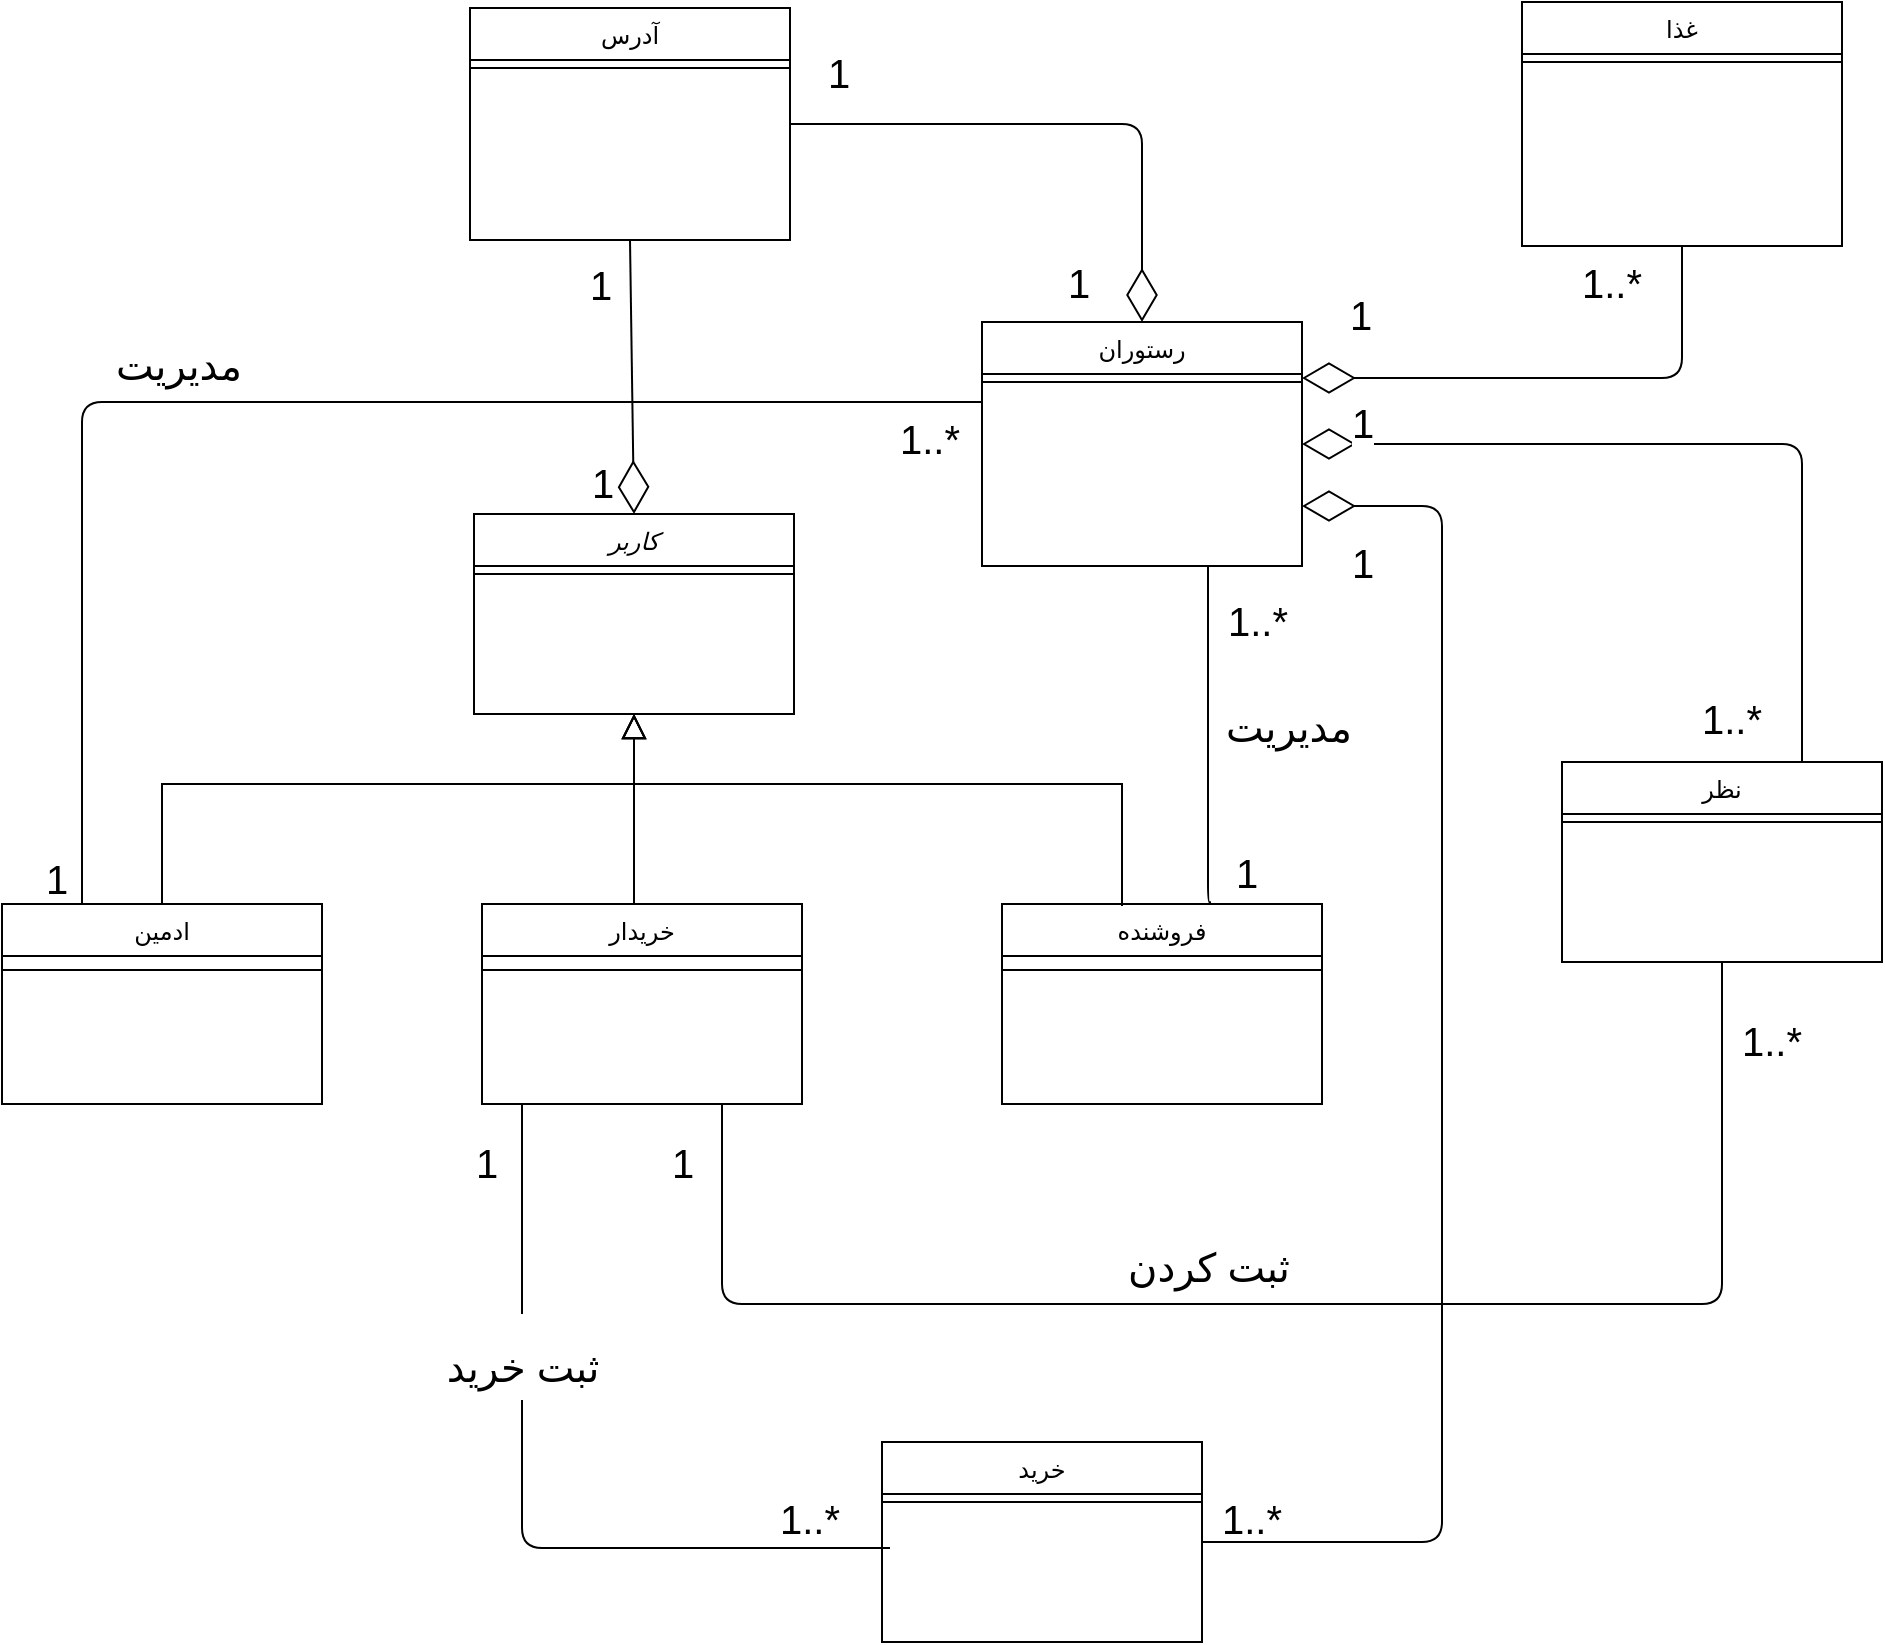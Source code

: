 <mxfile version="14.1.1" type="github">
  <diagram id="C5RBs43oDa-KdzZeNtuy" name="Page-1">
    <mxGraphModel dx="2595" dy="1450" grid="1" gridSize="20" guides="1" tooltips="1" connect="1" arrows="1" fold="1" page="1" pageScale="1" pageWidth="1200" pageHeight="1000" math="0" shadow="0">
      <root>
        <mxCell id="WIyWlLk6GJQsqaUBKTNV-0" />
        <mxCell id="WIyWlLk6GJQsqaUBKTNV-1" parent="WIyWlLk6GJQsqaUBKTNV-0" />
        <mxCell id="zkfFHV4jXpPFQw0GAbJ--6" value="فروشنده" style="swimlane;fontStyle=0;align=center;verticalAlign=top;childLayout=stackLayout;horizontal=1;startSize=26;horizontalStack=0;resizeParent=1;resizeLast=0;collapsible=1;marginBottom=0;rounded=0;shadow=0;strokeWidth=1;" parent="WIyWlLk6GJQsqaUBKTNV-1" vertex="1">
          <mxGeometry x="630" y="541" width="160" height="100" as="geometry">
            <mxRectangle x="130" y="380" width="160" height="26" as="alternateBounds" />
          </mxGeometry>
        </mxCell>
        <mxCell id="zkfFHV4jXpPFQw0GAbJ--9" value="" style="line;html=1;strokeWidth=1;align=left;verticalAlign=middle;spacingTop=-1;spacingLeft=3;spacingRight=3;rotatable=0;labelPosition=right;points=[];portConstraint=eastwest;" parent="zkfFHV4jXpPFQw0GAbJ--6" vertex="1">
          <mxGeometry y="26" width="160" height="14" as="geometry" />
        </mxCell>
        <mxCell id="zkfFHV4jXpPFQw0GAbJ--13" value="خریدار" style="swimlane;fontStyle=0;align=center;verticalAlign=top;childLayout=stackLayout;horizontal=1;startSize=26;horizontalStack=0;resizeParent=1;resizeLast=0;collapsible=1;marginBottom=0;rounded=0;shadow=0;strokeWidth=1;" parent="WIyWlLk6GJQsqaUBKTNV-1" vertex="1">
          <mxGeometry x="370" y="541" width="160" height="100" as="geometry">
            <mxRectangle x="340" y="380" width="170" height="26" as="alternateBounds" />
          </mxGeometry>
        </mxCell>
        <mxCell id="zkfFHV4jXpPFQw0GAbJ--15" value="" style="line;html=1;strokeWidth=1;align=left;verticalAlign=middle;spacingTop=-1;spacingLeft=3;spacingRight=3;rotatable=0;labelPosition=right;points=[];portConstraint=eastwest;" parent="zkfFHV4jXpPFQw0GAbJ--13" vertex="1">
          <mxGeometry y="26" width="160" height="14" as="geometry" />
        </mxCell>
        <mxCell id="zkfFHV4jXpPFQw0GAbJ--17" value="ادمین&#xa;" style="swimlane;fontStyle=0;align=center;verticalAlign=top;childLayout=stackLayout;horizontal=1;startSize=26;horizontalStack=0;resizeParent=1;resizeLast=0;collapsible=1;marginBottom=0;rounded=0;shadow=0;strokeWidth=1;" parent="WIyWlLk6GJQsqaUBKTNV-1" vertex="1">
          <mxGeometry x="130" y="541" width="160" height="100" as="geometry">
            <mxRectangle x="550" y="140" width="160" height="26" as="alternateBounds" />
          </mxGeometry>
        </mxCell>
        <mxCell id="zkfFHV4jXpPFQw0GAbJ--23" value="" style="line;html=1;strokeWidth=1;align=left;verticalAlign=middle;spacingTop=-1;spacingLeft=3;spacingRight=3;rotatable=0;labelPosition=right;points=[];portConstraint=eastwest;" parent="zkfFHV4jXpPFQw0GAbJ--17" vertex="1">
          <mxGeometry y="26" width="160" height="14" as="geometry" />
        </mxCell>
        <mxCell id="yiejE2Crp5BbZ_o_QNIk-0" value="خرید" style="swimlane;fontStyle=0;align=center;verticalAlign=top;childLayout=stackLayout;horizontal=1;startSize=26;horizontalStack=0;resizeParent=1;resizeLast=0;collapsible=1;marginBottom=0;rounded=0;shadow=0;strokeWidth=1;" parent="WIyWlLk6GJQsqaUBKTNV-1" vertex="1">
          <mxGeometry x="570" y="810" width="160" height="100" as="geometry">
            <mxRectangle x="340" y="380" width="170" height="26" as="alternateBounds" />
          </mxGeometry>
        </mxCell>
        <mxCell id="yiejE2Crp5BbZ_o_QNIk-2" value="" style="line;html=1;strokeWidth=1;align=left;verticalAlign=middle;spacingTop=-1;spacingLeft=3;spacingRight=3;rotatable=0;labelPosition=right;points=[];portConstraint=eastwest;" parent="yiejE2Crp5BbZ_o_QNIk-0" vertex="1">
          <mxGeometry y="26" width="160" height="8" as="geometry" />
        </mxCell>
        <mxCell id="yiejE2Crp5BbZ_o_QNIk-9" value="نظر" style="swimlane;fontStyle=0;align=center;verticalAlign=top;childLayout=stackLayout;horizontal=1;startSize=26;horizontalStack=0;resizeParent=1;resizeLast=0;collapsible=1;marginBottom=0;rounded=0;shadow=0;strokeWidth=1;" parent="WIyWlLk6GJQsqaUBKTNV-1" vertex="1">
          <mxGeometry x="910" y="470" width="160" height="100" as="geometry">
            <mxRectangle x="340" y="380" width="170" height="26" as="alternateBounds" />
          </mxGeometry>
        </mxCell>
        <mxCell id="yiejE2Crp5BbZ_o_QNIk-11" value="" style="line;html=1;strokeWidth=1;align=left;verticalAlign=middle;spacingTop=-1;spacingLeft=3;spacingRight=3;rotatable=0;labelPosition=right;points=[];portConstraint=eastwest;" parent="yiejE2Crp5BbZ_o_QNIk-9" vertex="1">
          <mxGeometry y="26" width="160" height="8" as="geometry" />
        </mxCell>
        <mxCell id="yiejE2Crp5BbZ_o_QNIk-12" value="آدرس" style="swimlane;fontStyle=0;align=center;verticalAlign=top;childLayout=stackLayout;horizontal=1;startSize=26;horizontalStack=0;resizeParent=1;resizeLast=0;collapsible=1;marginBottom=0;rounded=0;shadow=0;strokeWidth=1;" parent="WIyWlLk6GJQsqaUBKTNV-1" vertex="1">
          <mxGeometry x="364" y="93" width="160" height="116" as="geometry">
            <mxRectangle x="334" y="540" width="170" height="26" as="alternateBounds" />
          </mxGeometry>
        </mxCell>
        <mxCell id="yiejE2Crp5BbZ_o_QNIk-14" value="" style="line;html=1;strokeWidth=1;align=left;verticalAlign=middle;spacingTop=-1;spacingLeft=3;spacingRight=3;rotatable=0;labelPosition=right;points=[];portConstraint=eastwest;" parent="yiejE2Crp5BbZ_o_QNIk-12" vertex="1">
          <mxGeometry y="26" width="160" height="8" as="geometry" />
        </mxCell>
        <mxCell id="yiejE2Crp5BbZ_o_QNIk-18" value="غذا" style="swimlane;fontStyle=0;align=center;verticalAlign=top;childLayout=stackLayout;horizontal=1;startSize=26;horizontalStack=0;resizeParent=1;resizeLast=0;collapsible=1;marginBottom=0;rounded=0;shadow=0;strokeWidth=1;" parent="WIyWlLk6GJQsqaUBKTNV-1" vertex="1">
          <mxGeometry x="890" y="90" width="160" height="122" as="geometry">
            <mxRectangle x="860" y="480" width="170" height="26" as="alternateBounds" />
          </mxGeometry>
        </mxCell>
        <mxCell id="yiejE2Crp5BbZ_o_QNIk-20" value="" style="line;html=1;strokeWidth=1;align=left;verticalAlign=middle;spacingTop=-1;spacingLeft=3;spacingRight=3;rotatable=0;labelPosition=right;points=[];portConstraint=eastwest;" parent="yiejE2Crp5BbZ_o_QNIk-18" vertex="1">
          <mxGeometry y="26" width="160" height="8" as="geometry" />
        </mxCell>
        <mxCell id="yiejE2Crp5BbZ_o_QNIk-24" value="کاربر" style="swimlane;fontStyle=2;align=center;verticalAlign=top;childLayout=stackLayout;horizontal=1;startSize=26;horizontalStack=0;resizeParent=1;resizeLast=0;collapsible=1;marginBottom=0;rounded=0;shadow=0;strokeWidth=1;" parent="WIyWlLk6GJQsqaUBKTNV-1" vertex="1">
          <mxGeometry x="366" y="346" width="160" height="100" as="geometry">
            <mxRectangle x="230" y="140" width="160" height="26" as="alternateBounds" />
          </mxGeometry>
        </mxCell>
        <mxCell id="yiejE2Crp5BbZ_o_QNIk-26" value="" style="line;html=1;strokeWidth=1;align=left;verticalAlign=middle;spacingTop=-1;spacingLeft=3;spacingRight=3;rotatable=0;labelPosition=right;points=[];portConstraint=eastwest;" parent="yiejE2Crp5BbZ_o_QNIk-24" vertex="1">
          <mxGeometry y="26" width="160" height="8" as="geometry" />
        </mxCell>
        <mxCell id="yiejE2Crp5BbZ_o_QNIk-31" value="" style="endArrow=block;endSize=10;endFill=0;shadow=0;strokeWidth=1;rounded=0;edgeStyle=elbowEdgeStyle;elbow=vertical;exitX=0.375;exitY=0.01;exitDx=0;exitDy=0;entryX=0.5;entryY=1;entryDx=0;entryDy=0;exitPerimeter=0;" parent="WIyWlLk6GJQsqaUBKTNV-1" source="zkfFHV4jXpPFQw0GAbJ--6" target="yiejE2Crp5BbZ_o_QNIk-24" edge="1">
          <mxGeometry width="160" relative="1" as="geometry">
            <mxPoint x="586" y="548" as="sourcePoint" />
            <mxPoint x="476" y="446" as="targetPoint" />
            <Array as="points">
              <mxPoint x="566" y="481" />
              <mxPoint x="446" y="501" />
            </Array>
          </mxGeometry>
        </mxCell>
        <mxCell id="yiejE2Crp5BbZ_o_QNIk-33" value="" style="endArrow=block;endSize=10;endFill=0;shadow=0;strokeWidth=1;rounded=0;edgeStyle=elbowEdgeStyle;elbow=vertical;entryX=0.5;entryY=1;entryDx=0;entryDy=0;" parent="WIyWlLk6GJQsqaUBKTNV-1" source="zkfFHV4jXpPFQw0GAbJ--13" edge="1">
          <mxGeometry width="160" relative="1" as="geometry">
            <mxPoint x="710" y="541" as="sourcePoint" />
            <mxPoint x="446" y="446" as="targetPoint" />
            <Array as="points">
              <mxPoint x="446" y="521" />
            </Array>
          </mxGeometry>
        </mxCell>
        <mxCell id="yiejE2Crp5BbZ_o_QNIk-35" value="" style="endArrow=block;endSize=10;endFill=0;shadow=0;strokeWidth=1;rounded=0;edgeStyle=elbowEdgeStyle;elbow=vertical;entryX=0.5;entryY=1;entryDx=0;entryDy=0;exitX=0.5;exitY=0;exitDx=0;exitDy=0;" parent="WIyWlLk6GJQsqaUBKTNV-1" source="zkfFHV4jXpPFQw0GAbJ--17" edge="1">
          <mxGeometry width="160" relative="1" as="geometry">
            <mxPoint x="446" y="541" as="sourcePoint" />
            <mxPoint x="446" y="446" as="targetPoint" />
            <Array as="points">
              <mxPoint x="426" y="481" />
              <mxPoint x="446" y="521" />
            </Array>
          </mxGeometry>
        </mxCell>
        <mxCell id="yiejE2Crp5BbZ_o_QNIk-38" value="رستوران" style="swimlane;fontStyle=0;align=center;verticalAlign=top;childLayout=stackLayout;horizontal=1;startSize=26;horizontalStack=0;resizeParent=1;resizeLast=0;collapsible=1;marginBottom=0;rounded=0;shadow=0;strokeWidth=1;" parent="WIyWlLk6GJQsqaUBKTNV-1" vertex="1">
          <mxGeometry x="620" y="250" width="160" height="122" as="geometry">
            <mxRectangle x="340" y="380" width="170" height="26" as="alternateBounds" />
          </mxGeometry>
        </mxCell>
        <mxCell id="yiejE2Crp5BbZ_o_QNIk-40" value="" style="line;html=1;strokeWidth=1;align=left;verticalAlign=middle;spacingTop=-1;spacingLeft=3;spacingRight=3;rotatable=0;labelPosition=right;points=[];portConstraint=eastwest;" parent="yiejE2Crp5BbZ_o_QNIk-38" vertex="1">
          <mxGeometry y="26" width="160" height="8" as="geometry" />
        </mxCell>
        <mxCell id="yiejE2Crp5BbZ_o_QNIk-44" value="" style="endArrow=diamondThin;endFill=0;endSize=24;html=1;fontSize=36;exitX=0.5;exitY=1;exitDx=0;exitDy=0;entryX=0.5;entryY=0;entryDx=0;entryDy=0;" parent="WIyWlLk6GJQsqaUBKTNV-1" source="yiejE2Crp5BbZ_o_QNIk-12" target="yiejE2Crp5BbZ_o_QNIk-24" edge="1">
          <mxGeometry width="160" relative="1" as="geometry">
            <mxPoint x="310" y="310.5" as="sourcePoint" />
            <mxPoint x="470" y="310.5" as="targetPoint" />
          </mxGeometry>
        </mxCell>
        <mxCell id="yiejE2Crp5BbZ_o_QNIk-45" value="" style="endArrow=diamondThin;endFill=0;endSize=24;html=1;fontSize=36;exitX=1;exitY=0.5;exitDx=0;exitDy=0;entryX=0.5;entryY=0;entryDx=0;entryDy=0;" parent="WIyWlLk6GJQsqaUBKTNV-1" target="yiejE2Crp5BbZ_o_QNIk-38" edge="1" source="yiejE2Crp5BbZ_o_QNIk-12">
          <mxGeometry width="160" relative="1" as="geometry">
            <mxPoint x="526.08" y="208.006" as="sourcePoint" />
            <mxPoint x="446" y="346" as="targetPoint" />
            <Array as="points">
              <mxPoint x="700" y="151" />
            </Array>
          </mxGeometry>
        </mxCell>
        <mxCell id="yiejE2Crp5BbZ_o_QNIk-47" value="&lt;font style=&quot;font-size: 20px&quot;&gt;مدیریت&lt;/font&gt;" style="verticalAlign=bottom;html=1;endArrow=none;edgeStyle=orthogonalEdgeStyle;fontSize=36;exitX=0.653;exitY=-0.009;exitDx=0;exitDy=0;exitPerimeter=0;" parent="WIyWlLk6GJQsqaUBKTNV-1" source="zkfFHV4jXpPFQw0GAbJ--6" edge="1">
          <mxGeometry x="-0.17" y="-40" relative="1" as="geometry">
            <mxPoint x="735.08" y="543.6" as="sourcePoint" />
            <mxPoint x="733" y="372" as="targetPoint" />
            <Array as="points">
              <mxPoint x="733" y="540" />
            </Array>
            <mxPoint as="offset" />
          </mxGeometry>
        </mxCell>
        <mxCell id="yiejE2Crp5BbZ_o_QNIk-48" value="&lt;font style=&quot;font-size: 20px&quot;&gt;1&lt;/font&gt;" style="resizable=0;html=1;align=left;verticalAlign=top;labelBackgroundColor=none;fontSize=10" parent="yiejE2Crp5BbZ_o_QNIk-47" connectable="0" vertex="1">
          <mxGeometry x="-1" relative="1" as="geometry">
            <mxPoint x="11" y="-33" as="offset" />
          </mxGeometry>
        </mxCell>
        <mxCell id="yiejE2Crp5BbZ_o_QNIk-50" value="&lt;font style=&quot;font-size: 20px&quot;&gt;&amp;nbsp;1..*&lt;/font&gt;" style="resizable=0;html=1;align=right;verticalAlign=top;labelBackgroundColor=none;fontSize=10" parent="yiejE2Crp5BbZ_o_QNIk-47" connectable="0" vertex="1">
          <mxGeometry x="0.9" relative="1" as="geometry">
            <mxPoint x="40" as="offset" />
          </mxGeometry>
        </mxCell>
        <mxCell id="yiejE2Crp5BbZ_o_QNIk-59" value="" style="endArrow=diamondThin;endFill=0;endSize=24;html=1;fontSize=36;exitX=0.75;exitY=0;exitDx=0;exitDy=0;strokeWidth=1;entryX=1;entryY=0.5;entryDx=0;entryDy=0;" parent="WIyWlLk6GJQsqaUBKTNV-1" source="yiejE2Crp5BbZ_o_QNIk-9" edge="1" target="yiejE2Crp5BbZ_o_QNIk-38">
          <mxGeometry width="160" relative="1" as="geometry">
            <mxPoint x="990" y="356" as="sourcePoint" />
            <mxPoint x="778.08" y="302.988" as="targetPoint" />
            <Array as="points">
              <mxPoint x="1030" y="311" />
            </Array>
          </mxGeometry>
        </mxCell>
        <mxCell id="yiejE2Crp5BbZ_o_QNIk-60" value="&lt;font style=&quot;font-size: 20px&quot;&gt;&lt;font style=&quot;font-size: 20px&quot;&gt;ثبت کردن&lt;/font&gt;&lt;br&gt;&lt;/font&gt;" style="verticalAlign=bottom;html=1;endArrow=none;edgeStyle=orthogonalEdgeStyle;fontSize=36;entryX=0.5;entryY=1;entryDx=0;entryDy=0;strokeWidth=1;" parent="WIyWlLk6GJQsqaUBKTNV-1" target="yiejE2Crp5BbZ_o_QNIk-9" edge="1">
          <mxGeometry x="-0.112" relative="1" as="geometry">
            <mxPoint x="490" y="641" as="sourcePoint" />
            <mxPoint x="857" y="570" as="targetPoint" />
            <Array as="points">
              <mxPoint x="490" y="641" />
              <mxPoint x="490" y="741" />
              <mxPoint x="990" y="741" />
            </Array>
            <mxPoint as="offset" />
          </mxGeometry>
        </mxCell>
        <mxCell id="yiejE2Crp5BbZ_o_QNIk-63" value="" style="endArrow=diamondThin;endFill=0;endSize=24;html=1;fontSize=36;exitX=0.5;exitY=1;exitDx=0;exitDy=0;entryX=1;entryY=0.077;entryDx=0;entryDy=0;entryPerimeter=0;" parent="WIyWlLk6GJQsqaUBKTNV-1" source="yiejE2Crp5BbZ_o_QNIk-18" edge="1">
          <mxGeometry width="160" relative="1" as="geometry">
            <mxPoint x="750" y="130" as="sourcePoint" />
            <mxPoint x="780" y="278.002" as="targetPoint" />
            <Array as="points">
              <mxPoint x="970" y="278" />
            </Array>
          </mxGeometry>
        </mxCell>
        <mxCell id="yiejE2Crp5BbZ_o_QNIk-67" value="1" style="edgeLabel;html=1;align=center;verticalAlign=middle;resizable=0;points=[];fontSize=20;" parent="WIyWlLk6GJQsqaUBKTNV-1" vertex="1" connectable="0">
          <mxGeometry x="809.999" y="209.001" as="geometry">
            <mxPoint x="-381" y="22" as="offset" />
          </mxGeometry>
        </mxCell>
        <mxCell id="yiejE2Crp5BbZ_o_QNIk-69" value="1" style="edgeLabel;html=1;align=center;verticalAlign=middle;resizable=0;points=[];fontSize=20;" parent="WIyWlLk6GJQsqaUBKTNV-1" vertex="1" connectable="0">
          <mxGeometry x="430" y="330" as="geometry" />
        </mxCell>
        <mxCell id="yiejE2Crp5BbZ_o_QNIk-71" value="1" style="edgeLabel;html=1;align=center;verticalAlign=middle;resizable=0;points=[];fontSize=20;" parent="WIyWlLk6GJQsqaUBKTNV-1" vertex="1" connectable="0">
          <mxGeometry x="670" y="230" as="geometry">
            <mxPoint x="-2" as="offset" />
          </mxGeometry>
        </mxCell>
        <mxCell id="yiejE2Crp5BbZ_o_QNIk-72" value="1" style="edgeLabel;html=1;align=center;verticalAlign=middle;resizable=0;points=[];fontSize=20;" parent="WIyWlLk6GJQsqaUBKTNV-1" vertex="1" connectable="0">
          <mxGeometry x="810" y="250" as="geometry">
            <mxPoint x="-1" y="-4" as="offset" />
          </mxGeometry>
        </mxCell>
        <mxCell id="yiejE2Crp5BbZ_o_QNIk-73" value="&lt;font style=&quot;font-size: 20px&quot;&gt;&amp;nbsp;1..*&lt;/font&gt;" style="resizable=0;html=1;align=right;verticalAlign=top;labelBackgroundColor=none;fontSize=10" parent="WIyWlLk6GJQsqaUBKTNV-1" connectable="0" vertex="1">
          <mxGeometry x="950" y="212" as="geometry" />
        </mxCell>
        <mxCell id="yiejE2Crp5BbZ_o_QNIk-75" value="&lt;font style=&quot;font-size: 20px&quot;&gt;مدیریت&lt;/font&gt;" style="verticalAlign=bottom;html=1;endArrow=none;edgeStyle=orthogonalEdgeStyle;fontSize=36;exitX=0.25;exitY=0;exitDx=0;exitDy=0;" parent="WIyWlLk6GJQsqaUBKTNV-1" source="zkfFHV4jXpPFQw0GAbJ--17" edge="1">
          <mxGeometry x="-0.147" relative="1" as="geometry">
            <mxPoint x="250" y="330" as="sourcePoint" />
            <mxPoint x="620" y="290" as="targetPoint" />
            <Array as="points">
              <mxPoint x="170" y="290" />
              <mxPoint x="620" y="290" />
            </Array>
            <mxPoint as="offset" />
          </mxGeometry>
        </mxCell>
        <mxCell id="yiejE2Crp5BbZ_o_QNIk-76" value="&lt;font style=&quot;font-size: 20px&quot;&gt;1&lt;/font&gt;" style="resizable=0;html=1;align=left;verticalAlign=top;labelBackgroundColor=none;fontSize=10" parent="yiejE2Crp5BbZ_o_QNIk-75" connectable="0" vertex="1">
          <mxGeometry x="-1" relative="1" as="geometry">
            <mxPoint x="-20" y="-31" as="offset" />
          </mxGeometry>
        </mxCell>
        <mxCell id="yiejE2Crp5BbZ_o_QNIk-77" value="&lt;font style=&quot;font-size: 20px&quot;&gt;&amp;nbsp;1..*&lt;/font&gt;" style="resizable=0;html=1;align=right;verticalAlign=top;labelBackgroundColor=none;fontSize=10" parent="yiejE2Crp5BbZ_o_QNIk-75" connectable="0" vertex="1">
          <mxGeometry x="0.9" relative="1" as="geometry">
            <mxPoint x="24" as="offset" />
          </mxGeometry>
        </mxCell>
        <mxCell id="yiejE2Crp5BbZ_o_QNIk-78" value="" style="endArrow=diamondThin;endFill=0;endSize=24;html=1;fontSize=36;strokeWidth=1;exitX=1;exitY=0.5;exitDx=0;exitDy=0;" parent="WIyWlLk6GJQsqaUBKTNV-1" source="yiejE2Crp5BbZ_o_QNIk-0" edge="1">
          <mxGeometry width="160" relative="1" as="geometry">
            <mxPoint x="830" y="870" as="sourcePoint" />
            <mxPoint x="780" y="342" as="targetPoint" />
            <Array as="points">
              <mxPoint x="850" y="860" />
              <mxPoint x="850" y="342" />
            </Array>
          </mxGeometry>
        </mxCell>
        <mxCell id="yiejE2Crp5BbZ_o_QNIk-79" value="&lt;font style=&quot;font-size: 20px&quot;&gt;ثبت خرید&lt;br&gt;&lt;/font&gt;" style="verticalAlign=bottom;html=1;endArrow=none;edgeStyle=orthogonalEdgeStyle;fontSize=36;entryX=0.025;entryY=1.038;entryDx=0;entryDy=0;strokeWidth=1;entryPerimeter=0;" parent="WIyWlLk6GJQsqaUBKTNV-1" edge="1">
          <mxGeometry x="-0.266" relative="1" as="geometry">
            <mxPoint x="390" y="641" as="sourcePoint" />
            <mxPoint x="574" y="862.988" as="targetPoint" />
            <Array as="points">
              <mxPoint x="390" y="641" />
              <mxPoint x="390" y="863" />
            </Array>
            <mxPoint y="1" as="offset" />
          </mxGeometry>
        </mxCell>
        <mxCell id="pAPnsI3d8b7nOSqmGYf5-3" value="&lt;font style=&quot;font-size: 20px&quot;&gt;&amp;nbsp;1..*&lt;/font&gt;" style="resizable=0;html=1;align=right;verticalAlign=top;labelBackgroundColor=none;fontSize=10" parent="WIyWlLk6GJQsqaUBKTNV-1" connectable="0" vertex="1">
          <mxGeometry x="1010" y="430" as="geometry" />
        </mxCell>
        <mxCell id="pAPnsI3d8b7nOSqmGYf5-4" value="1" style="edgeLabel;html=1;align=center;verticalAlign=middle;resizable=0;points=[];fontSize=20;" parent="WIyWlLk6GJQsqaUBKTNV-1" vertex="1" connectable="0">
          <mxGeometry x="810" y="300" as="geometry" />
        </mxCell>
        <mxCell id="pAPnsI3d8b7nOSqmGYf5-5" value="1" style="edgeLabel;html=1;align=center;verticalAlign=middle;resizable=0;points=[];fontSize=20;" parent="WIyWlLk6GJQsqaUBKTNV-1" vertex="1" connectable="0">
          <mxGeometry x="810" y="370" as="geometry" />
        </mxCell>
        <mxCell id="pAPnsI3d8b7nOSqmGYf5-6" value="&lt;font style=&quot;font-size: 20px&quot;&gt;&amp;nbsp;1..*&lt;/font&gt;" style="resizable=0;html=1;align=right;verticalAlign=top;labelBackgroundColor=none;fontSize=10" parent="WIyWlLk6GJQsqaUBKTNV-1" connectable="0" vertex="1">
          <mxGeometry x="770" y="830" as="geometry" />
        </mxCell>
        <mxCell id="pAPnsI3d8b7nOSqmGYf5-7" value="&lt;font style=&quot;font-size: 20px&quot;&gt;&amp;nbsp;1..*&lt;/font&gt;" style="resizable=0;html=1;align=right;verticalAlign=top;labelBackgroundColor=none;fontSize=10" parent="WIyWlLk6GJQsqaUBKTNV-1" connectable="0" vertex="1">
          <mxGeometry x="549" y="830" as="geometry" />
        </mxCell>
        <mxCell id="pAPnsI3d8b7nOSqmGYf5-9" value="1" style="edgeLabel;html=1;align=center;verticalAlign=middle;resizable=0;points=[];fontSize=20;" parent="WIyWlLk6GJQsqaUBKTNV-1" vertex="1" connectable="0">
          <mxGeometry x="470" y="670" as="geometry" />
        </mxCell>
        <mxCell id="pAPnsI3d8b7nOSqmGYf5-10" value="1" style="edgeLabel;html=1;align=center;verticalAlign=middle;resizable=0;points=[];fontSize=20;" parent="WIyWlLk6GJQsqaUBKTNV-1" vertex="1" connectable="0">
          <mxGeometry x="350" y="670" as="geometry">
            <mxPoint x="22" as="offset" />
          </mxGeometry>
        </mxCell>
        <mxCell id="pAPnsI3d8b7nOSqmGYf5-11" value="&lt;font style=&quot;font-size: 20px&quot;&gt;&amp;nbsp;1..*&lt;/font&gt;" style="resizable=0;html=1;align=right;verticalAlign=top;labelBackgroundColor=none;fontSize=10" parent="WIyWlLk6GJQsqaUBKTNV-1" connectable="0" vertex="1">
          <mxGeometry x="1030" y="591" as="geometry" />
        </mxCell>
        <mxCell id="Nza7UvFCWOQMesL6nroq-0" value="1" style="edgeLabel;html=1;align=center;verticalAlign=middle;resizable=0;points=[];fontSize=20;" vertex="1" connectable="0" parent="WIyWlLk6GJQsqaUBKTNV-1">
          <mxGeometry x="690" y="230" as="geometry">
            <mxPoint x="-142" y="-105" as="offset" />
          </mxGeometry>
        </mxCell>
      </root>
    </mxGraphModel>
  </diagram>
</mxfile>
